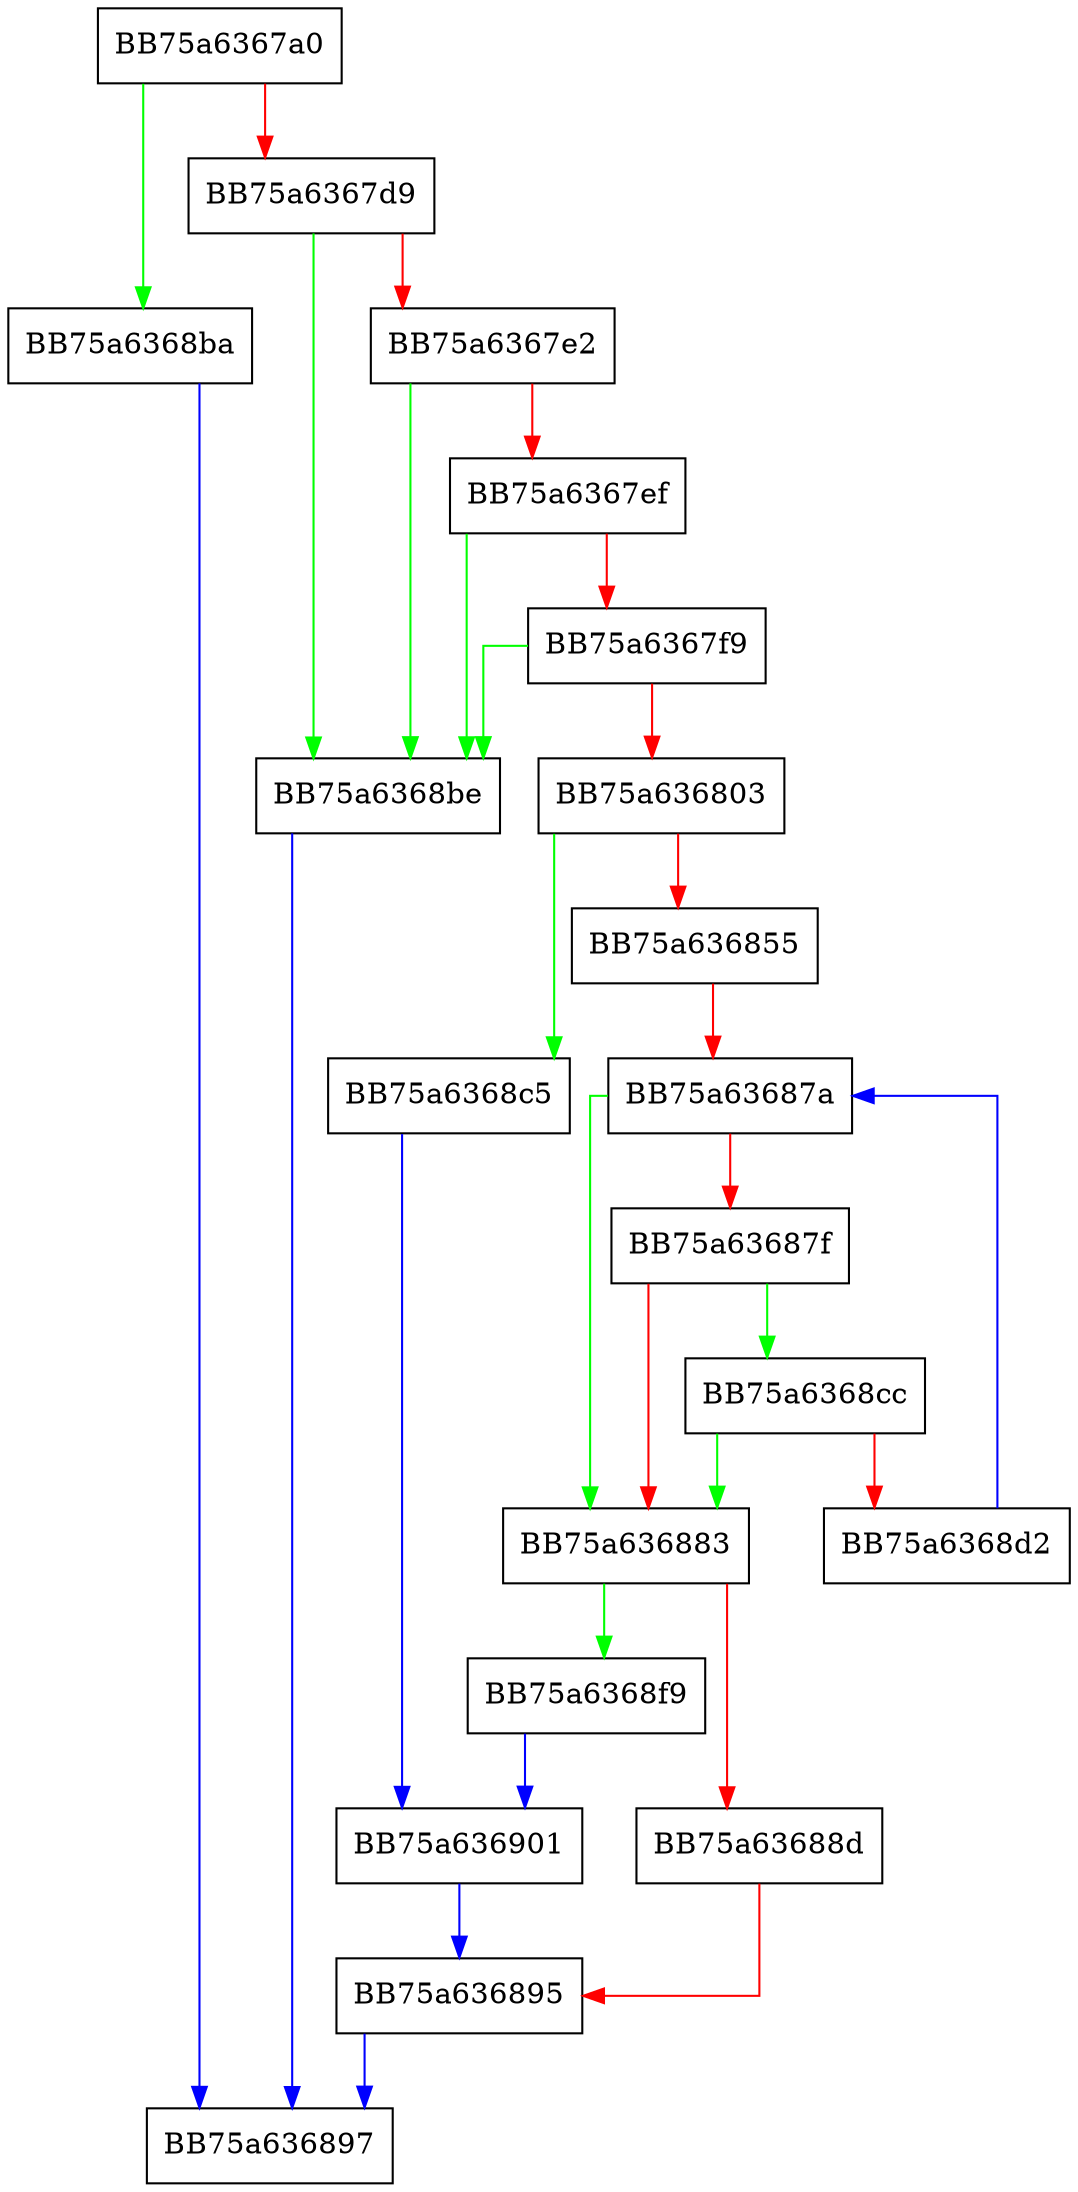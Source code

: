 digraph NotifyProcessingFile {
  node [shape="box"];
  graph [splines=ortho];
  BB75a6367a0 -> BB75a6368ba [color="green"];
  BB75a6367a0 -> BB75a6367d9 [color="red"];
  BB75a6367d9 -> BB75a6368be [color="green"];
  BB75a6367d9 -> BB75a6367e2 [color="red"];
  BB75a6367e2 -> BB75a6368be [color="green"];
  BB75a6367e2 -> BB75a6367ef [color="red"];
  BB75a6367ef -> BB75a6368be [color="green"];
  BB75a6367ef -> BB75a6367f9 [color="red"];
  BB75a6367f9 -> BB75a6368be [color="green"];
  BB75a6367f9 -> BB75a636803 [color="red"];
  BB75a636803 -> BB75a6368c5 [color="green"];
  BB75a636803 -> BB75a636855 [color="red"];
  BB75a636855 -> BB75a63687a [color="red"];
  BB75a63687a -> BB75a636883 [color="green"];
  BB75a63687a -> BB75a63687f [color="red"];
  BB75a63687f -> BB75a6368cc [color="green"];
  BB75a63687f -> BB75a636883 [color="red"];
  BB75a636883 -> BB75a6368f9 [color="green"];
  BB75a636883 -> BB75a63688d [color="red"];
  BB75a63688d -> BB75a636895 [color="red"];
  BB75a636895 -> BB75a636897 [color="blue"];
  BB75a6368ba -> BB75a636897 [color="blue"];
  BB75a6368be -> BB75a636897 [color="blue"];
  BB75a6368c5 -> BB75a636901 [color="blue"];
  BB75a6368cc -> BB75a636883 [color="green"];
  BB75a6368cc -> BB75a6368d2 [color="red"];
  BB75a6368d2 -> BB75a63687a [color="blue"];
  BB75a6368f9 -> BB75a636901 [color="blue"];
  BB75a636901 -> BB75a636895 [color="blue"];
}